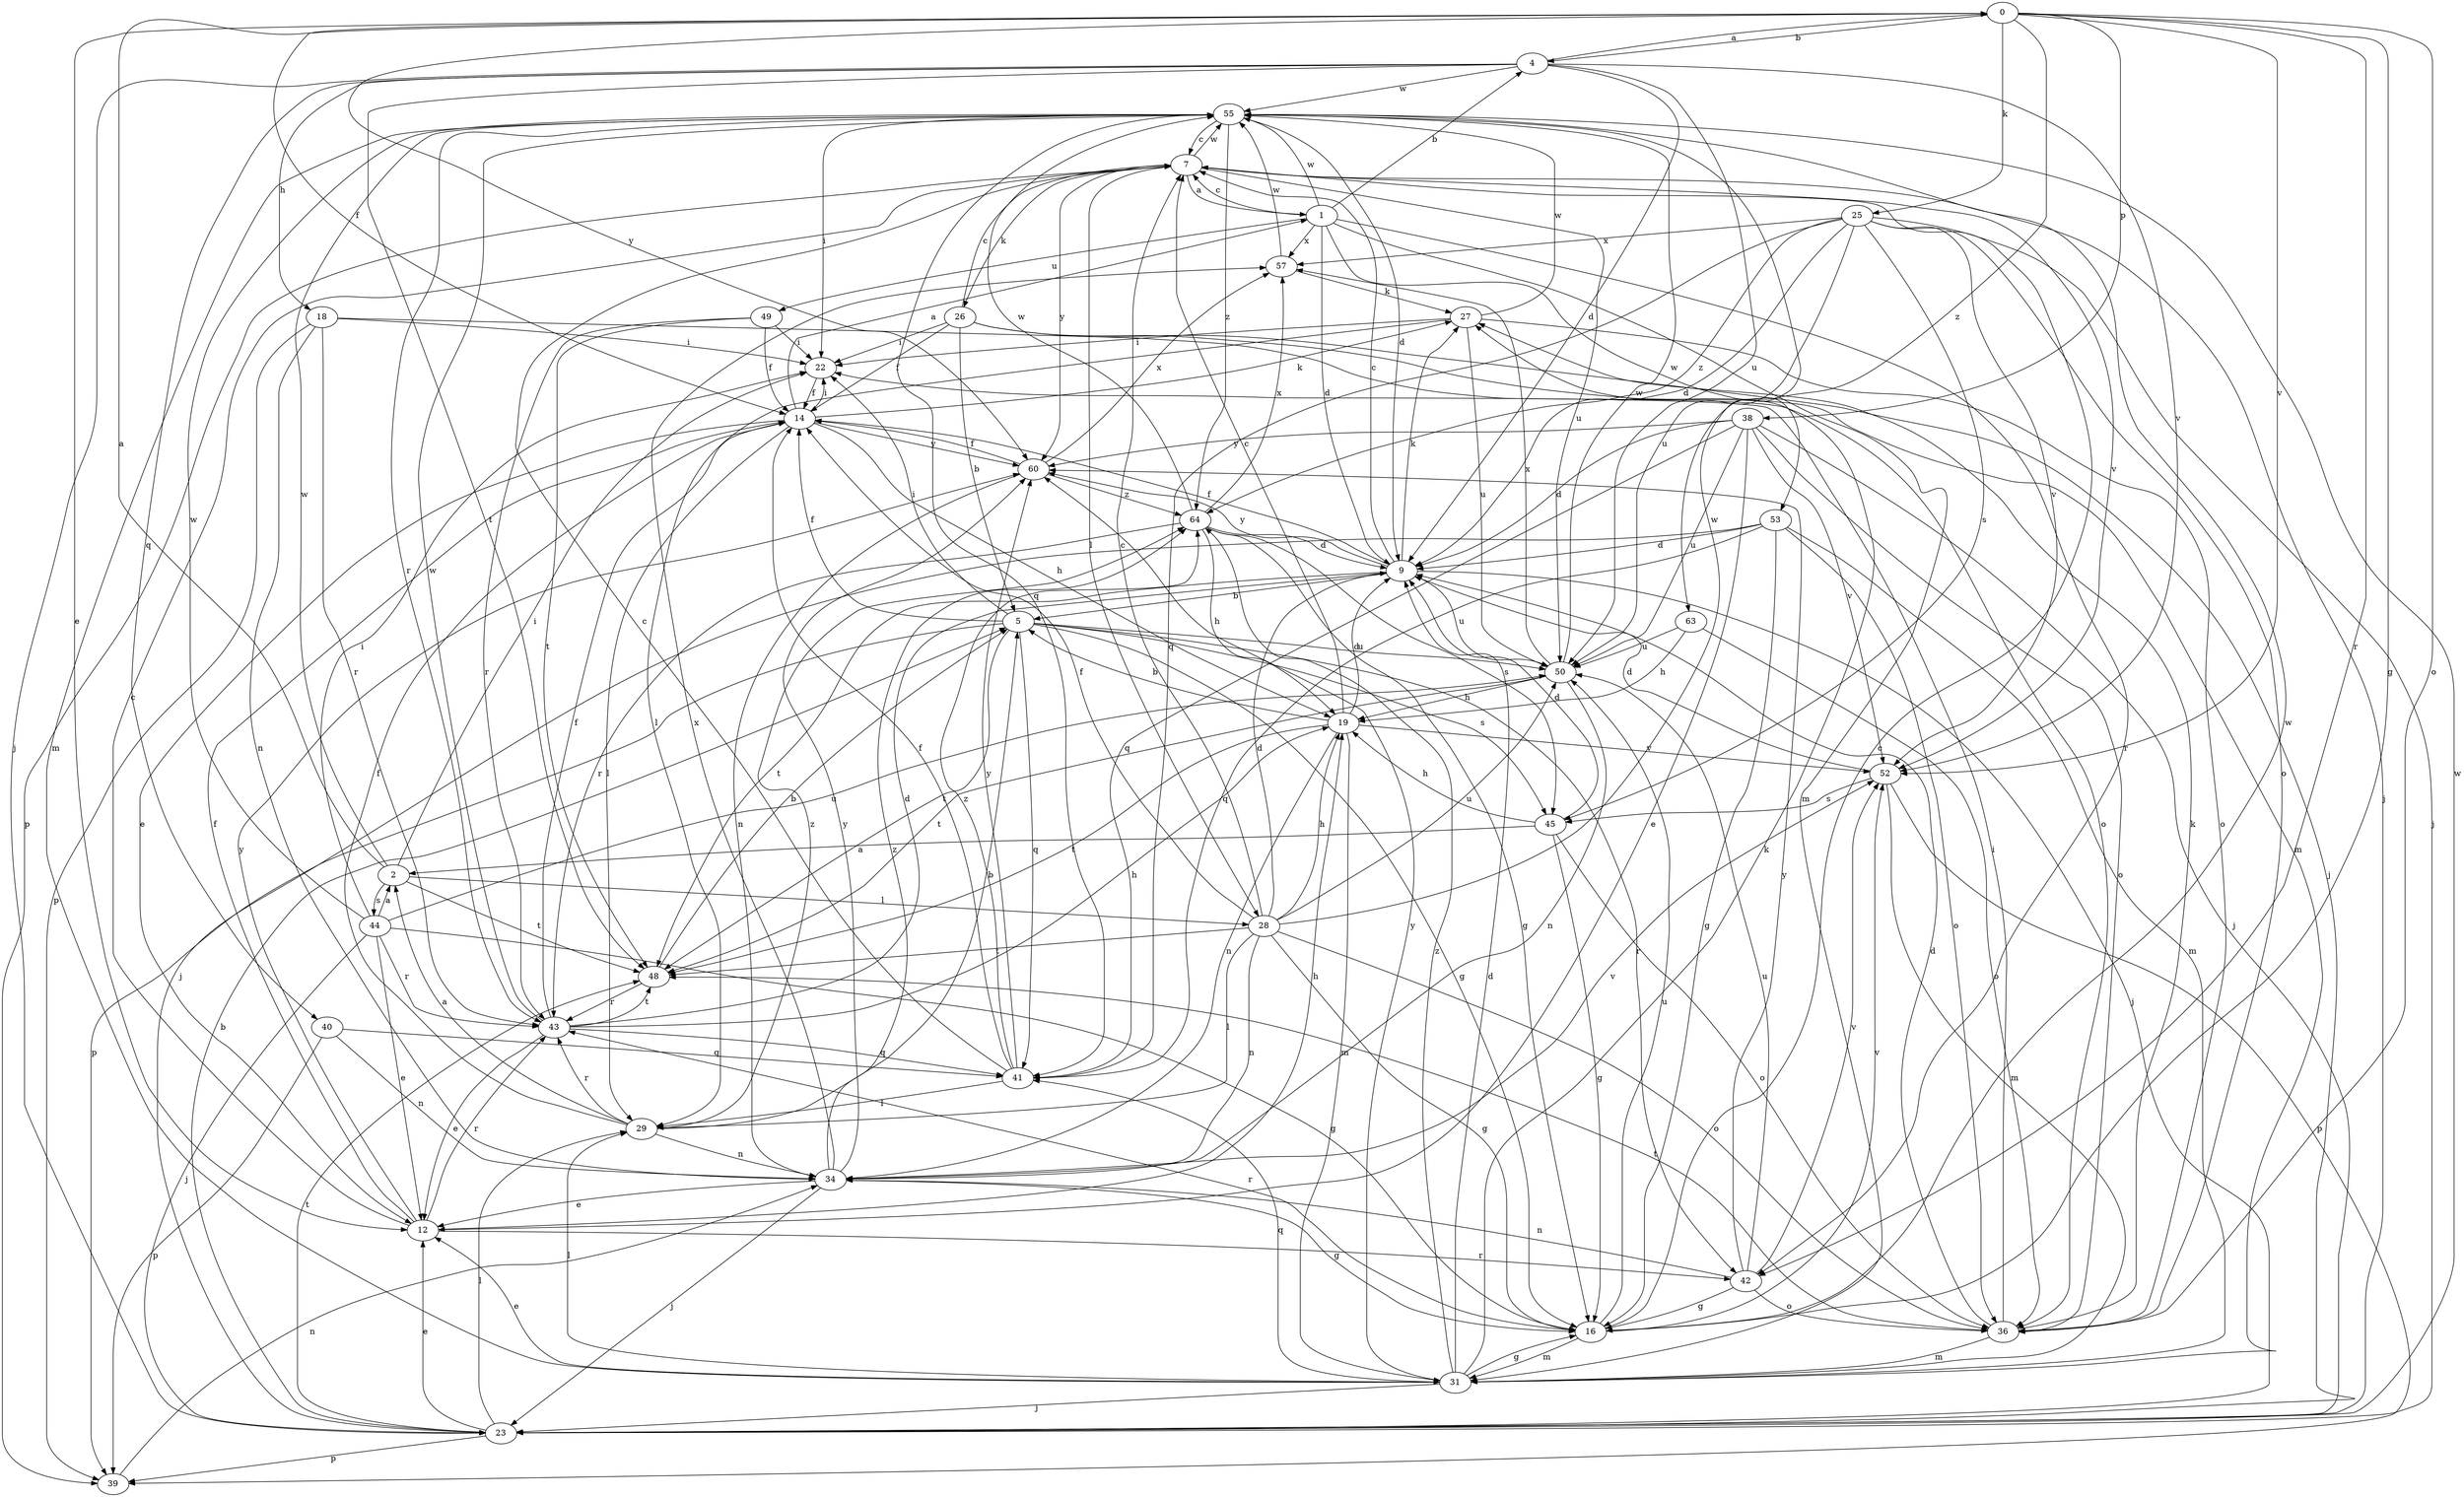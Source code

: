 strict digraph  {
0;
1;
2;
4;
5;
7;
9;
12;
14;
16;
18;
19;
22;
23;
25;
26;
27;
28;
29;
31;
34;
36;
38;
39;
40;
41;
42;
43;
44;
45;
48;
49;
50;
52;
53;
55;
57;
60;
63;
64;
0 -> 4  [label=b];
0 -> 12  [label=e];
0 -> 14  [label=f];
0 -> 16  [label=g];
0 -> 25  [label=k];
0 -> 36  [label=o];
0 -> 38  [label=p];
0 -> 42  [label=r];
0 -> 52  [label=v];
0 -> 60  [label=y];
0 -> 63  [label=z];
1 -> 4  [label=b];
1 -> 7  [label=c];
1 -> 9  [label=d];
1 -> 31  [label=m];
1 -> 42  [label=r];
1 -> 49  [label=u];
1 -> 53  [label=w];
1 -> 55  [label=w];
1 -> 57  [label=x];
2 -> 0  [label=a];
2 -> 22  [label=i];
2 -> 28  [label=l];
2 -> 44  [label=s];
2 -> 48  [label=t];
2 -> 55  [label=w];
4 -> 0  [label=a];
4 -> 9  [label=d];
4 -> 18  [label=h];
4 -> 23  [label=j];
4 -> 40  [label=q];
4 -> 48  [label=t];
4 -> 50  [label=u];
4 -> 52  [label=v];
4 -> 55  [label=w];
5 -> 14  [label=f];
5 -> 16  [label=g];
5 -> 22  [label=i];
5 -> 39  [label=p];
5 -> 41  [label=q];
5 -> 42  [label=r];
5 -> 45  [label=s];
5 -> 48  [label=t];
5 -> 50  [label=u];
7 -> 1  [label=a];
7 -> 23  [label=j];
7 -> 26  [label=k];
7 -> 28  [label=l];
7 -> 39  [label=p];
7 -> 50  [label=u];
7 -> 52  [label=v];
7 -> 55  [label=w];
7 -> 60  [label=y];
9 -> 5  [label=b];
9 -> 7  [label=c];
9 -> 14  [label=f];
9 -> 23  [label=j];
9 -> 27  [label=k];
9 -> 48  [label=t];
9 -> 50  [label=u];
9 -> 60  [label=y];
12 -> 7  [label=c];
12 -> 14  [label=f];
12 -> 19  [label=h];
12 -> 42  [label=r];
12 -> 43  [label=r];
12 -> 60  [label=y];
14 -> 1  [label=a];
14 -> 12  [label=e];
14 -> 19  [label=h];
14 -> 22  [label=i];
14 -> 27  [label=k];
14 -> 29  [label=l];
14 -> 60  [label=y];
16 -> 7  [label=c];
16 -> 31  [label=m];
16 -> 43  [label=r];
16 -> 50  [label=u];
16 -> 52  [label=v];
16 -> 55  [label=w];
18 -> 22  [label=i];
18 -> 34  [label=n];
18 -> 36  [label=o];
18 -> 39  [label=p];
18 -> 43  [label=r];
19 -> 5  [label=b];
19 -> 7  [label=c];
19 -> 9  [label=d];
19 -> 31  [label=m];
19 -> 34  [label=n];
19 -> 48  [label=t];
19 -> 52  [label=v];
22 -> 14  [label=f];
23 -> 5  [label=b];
23 -> 12  [label=e];
23 -> 29  [label=l];
23 -> 39  [label=p];
23 -> 48  [label=t];
23 -> 55  [label=w];
25 -> 9  [label=d];
25 -> 23  [label=j];
25 -> 36  [label=o];
25 -> 41  [label=q];
25 -> 45  [label=s];
25 -> 50  [label=u];
25 -> 52  [label=v];
25 -> 57  [label=x];
25 -> 64  [label=z];
26 -> 5  [label=b];
26 -> 7  [label=c];
26 -> 14  [label=f];
26 -> 22  [label=i];
26 -> 23  [label=j];
26 -> 31  [label=m];
27 -> 22  [label=i];
27 -> 29  [label=l];
27 -> 36  [label=o];
27 -> 50  [label=u];
27 -> 55  [label=w];
28 -> 7  [label=c];
28 -> 9  [label=d];
28 -> 14  [label=f];
28 -> 16  [label=g];
28 -> 19  [label=h];
28 -> 29  [label=l];
28 -> 34  [label=n];
28 -> 36  [label=o];
28 -> 48  [label=t];
28 -> 50  [label=u];
28 -> 55  [label=w];
29 -> 2  [label=a];
29 -> 5  [label=b];
29 -> 14  [label=f];
29 -> 34  [label=n];
29 -> 43  [label=r];
29 -> 64  [label=z];
31 -> 9  [label=d];
31 -> 12  [label=e];
31 -> 16  [label=g];
31 -> 23  [label=j];
31 -> 27  [label=k];
31 -> 29  [label=l];
31 -> 41  [label=q];
31 -> 60  [label=y];
31 -> 64  [label=z];
34 -> 12  [label=e];
34 -> 16  [label=g];
34 -> 23  [label=j];
34 -> 52  [label=v];
34 -> 57  [label=x];
34 -> 60  [label=y];
34 -> 64  [label=z];
36 -> 9  [label=d];
36 -> 22  [label=i];
36 -> 27  [label=k];
36 -> 31  [label=m];
36 -> 48  [label=t];
38 -> 9  [label=d];
38 -> 12  [label=e];
38 -> 23  [label=j];
38 -> 36  [label=o];
38 -> 41  [label=q];
38 -> 50  [label=u];
38 -> 52  [label=v];
38 -> 60  [label=y];
39 -> 34  [label=n];
40 -> 34  [label=n];
40 -> 39  [label=p];
40 -> 41  [label=q];
41 -> 7  [label=c];
41 -> 14  [label=f];
41 -> 29  [label=l];
41 -> 60  [label=y];
41 -> 64  [label=z];
42 -> 16  [label=g];
42 -> 34  [label=n];
42 -> 36  [label=o];
42 -> 50  [label=u];
42 -> 52  [label=v];
42 -> 60  [label=y];
43 -> 9  [label=d];
43 -> 12  [label=e];
43 -> 14  [label=f];
43 -> 19  [label=h];
43 -> 41  [label=q];
43 -> 48  [label=t];
43 -> 55  [label=w];
44 -> 2  [label=a];
44 -> 12  [label=e];
44 -> 16  [label=g];
44 -> 22  [label=i];
44 -> 23  [label=j];
44 -> 43  [label=r];
44 -> 50  [label=u];
44 -> 55  [label=w];
45 -> 2  [label=a];
45 -> 9  [label=d];
45 -> 16  [label=g];
45 -> 19  [label=h];
45 -> 36  [label=o];
48 -> 5  [label=b];
48 -> 43  [label=r];
49 -> 14  [label=f];
49 -> 22  [label=i];
49 -> 43  [label=r];
49 -> 48  [label=t];
50 -> 19  [label=h];
50 -> 34  [label=n];
50 -> 48  [label=t];
50 -> 55  [label=w];
50 -> 57  [label=x];
52 -> 9  [label=d];
52 -> 31  [label=m];
52 -> 39  [label=p];
52 -> 45  [label=s];
53 -> 9  [label=d];
53 -> 16  [label=g];
53 -> 23  [label=j];
53 -> 31  [label=m];
53 -> 36  [label=o];
53 -> 41  [label=q];
55 -> 7  [label=c];
55 -> 9  [label=d];
55 -> 22  [label=i];
55 -> 31  [label=m];
55 -> 41  [label=q];
55 -> 43  [label=r];
55 -> 64  [label=z];
57 -> 27  [label=k];
57 -> 55  [label=w];
60 -> 14  [label=f];
60 -> 34  [label=n];
60 -> 57  [label=x];
60 -> 64  [label=z];
63 -> 19  [label=h];
63 -> 36  [label=o];
63 -> 50  [label=u];
64 -> 9  [label=d];
64 -> 16  [label=g];
64 -> 19  [label=h];
64 -> 43  [label=r];
64 -> 45  [label=s];
64 -> 55  [label=w];
64 -> 57  [label=x];
}
